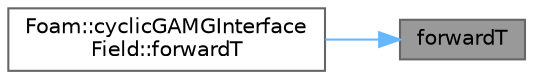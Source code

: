 digraph "forwardT"
{
 // LATEX_PDF_SIZE
  bgcolor="transparent";
  edge [fontname=Helvetica,fontsize=10,labelfontname=Helvetica,labelfontsize=10];
  node [fontname=Helvetica,fontsize=10,shape=box,height=0.2,width=0.4];
  rankdir="RL";
  Node1 [id="Node000001",label="forwardT",height=0.2,width=0.4,color="gray40", fillcolor="grey60", style="filled", fontcolor="black",tooltip=" "];
  Node1 -> Node2 [id="edge1_Node000001_Node000002",dir="back",color="steelblue1",style="solid",tooltip=" "];
  Node2 [id="Node000002",label="Foam::cyclicGAMGInterface\lField::forwardT",height=0.2,width=0.4,color="grey40", fillcolor="white", style="filled",URL="$classFoam_1_1cyclicGAMGInterfaceField.html#afd57cc6d6a68ac778640c5a3be82aab8",tooltip=" "];
}
